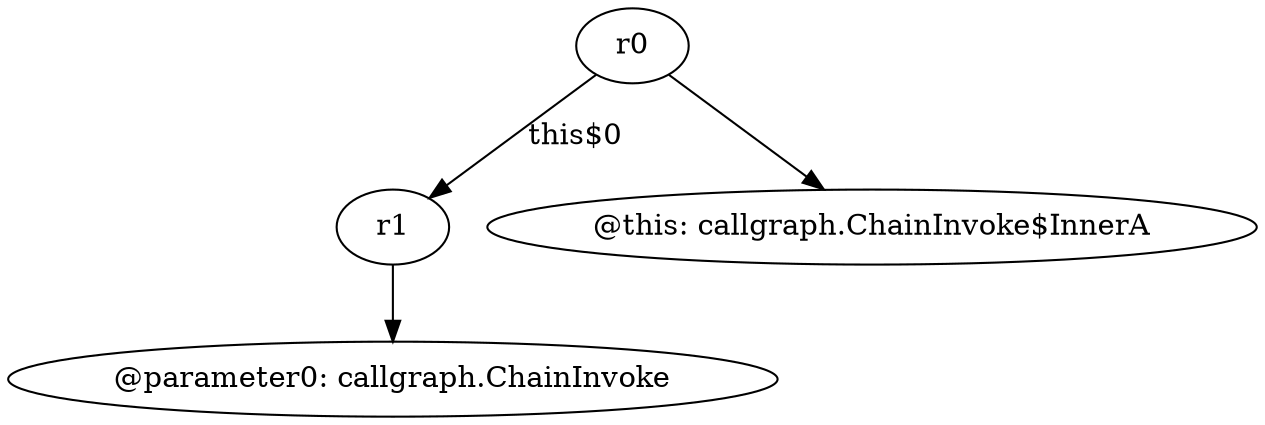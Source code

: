 digraph g {
0[label="r1"]
1[label="@parameter0: callgraph.ChainInvoke"]
0->1[label=""]
2[label="r0"]
2->0[label="this$0"]
3[label="@this: callgraph.ChainInvoke$InnerA"]
2->3[label=""]
}